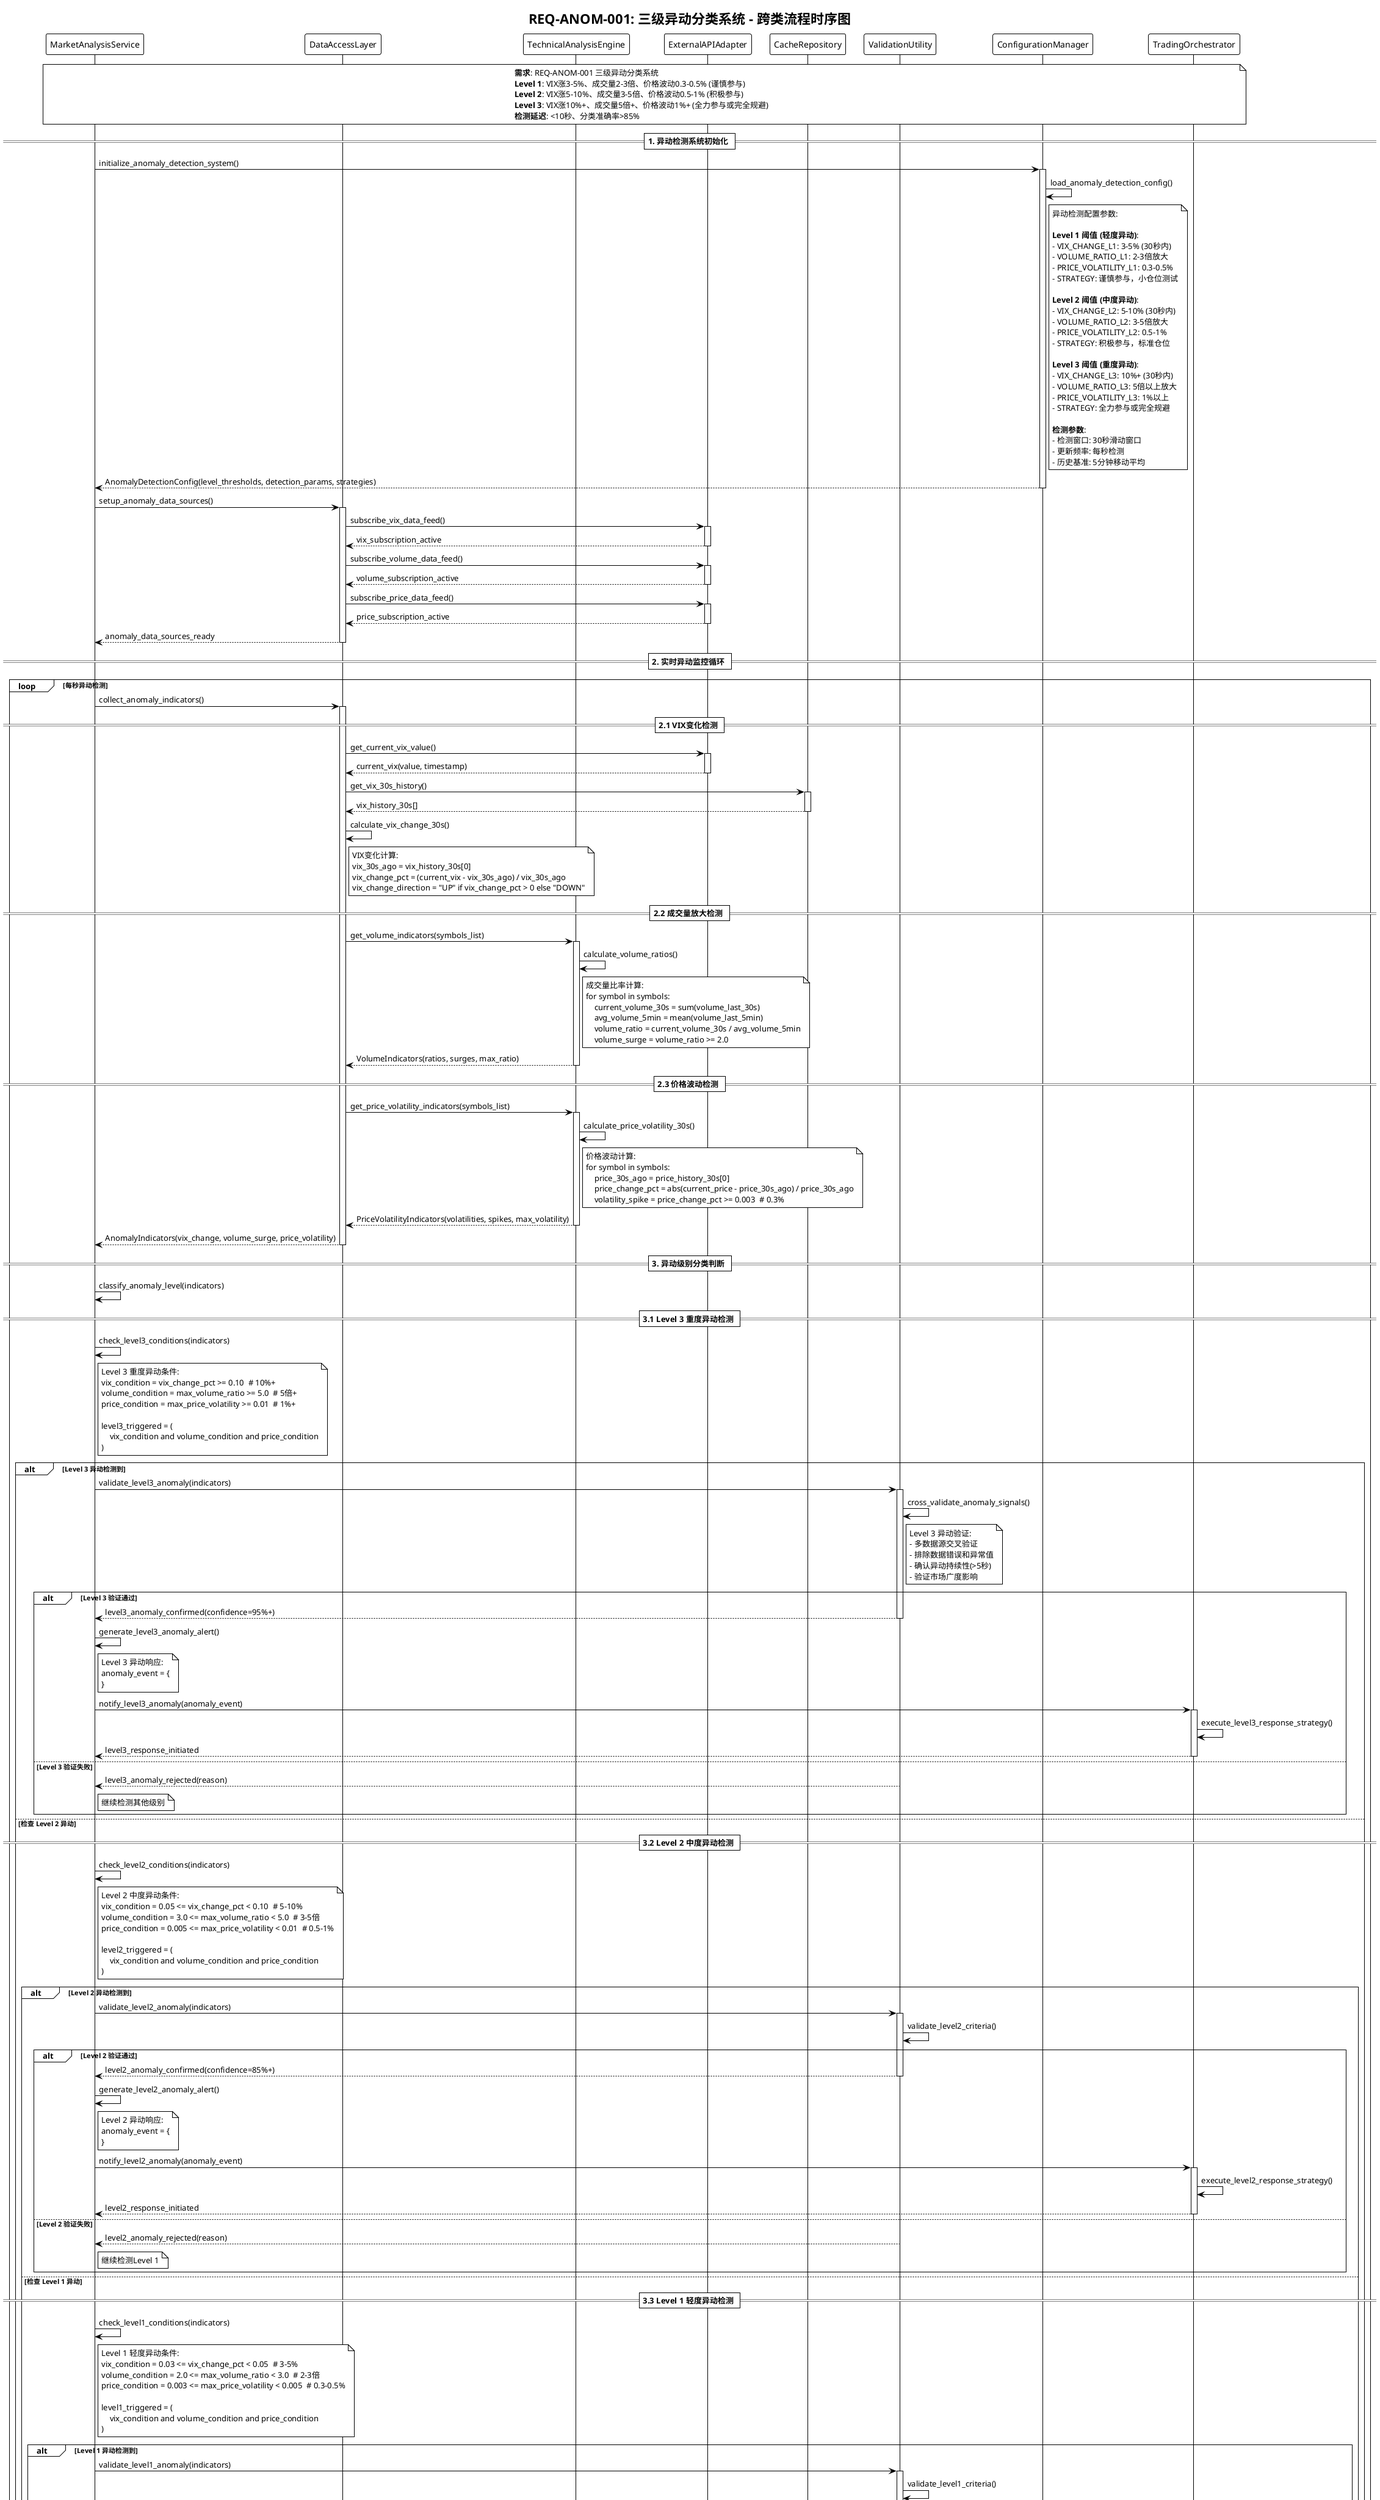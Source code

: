 @startuml REQ-ANOM-001 三级异动分类系统流程时序图
!theme plain

title REQ-ANOM-001: 三级异动分类系统 - 跨类流程时序图

participant "MarketAnalysisService" as MAS
participant "DataAccessLayer" as DAL
participant "TechnicalAnalysisEngine" as TAE
participant "ExternalAPIAdapter" as EAA
participant "CacheRepository" as CR
participant "ValidationUtility" as VU
participant "ConfigurationManager" as CM
participant "TradingOrchestrator" as TO

note over MAS, TO
  **需求**: REQ-ANOM-001 三级异动分类系统
  **Level 1**: VIX涨3-5%、成交量2-3倍、价格波动0.3-0.5% (谨慎参与)
  **Level 2**: VIX涨5-10%、成交量3-5倍、价格波动0.5-1% (积极参与)
  **Level 3**: VIX涨10%+、成交量5倍+、价格波动1%+ (全力参与或完全规避)
  **检测延迟**: <10秒、分类准确率>85%
end note

== 1. 异动检测系统初始化 ==

MAS -> CM: initialize_anomaly_detection_system()
activate CM

CM -> CM: load_anomaly_detection_config()
note right CM
  异动检测配置参数:
  
  **Level 1 阈值 (轻度异动)**:
  - VIX_CHANGE_L1: 3-5% (30秒内)
  - VOLUME_RATIO_L1: 2-3倍放大
  - PRICE_VOLATILITY_L1: 0.3-0.5%
  - STRATEGY: 谨慎参与，小仓位测试
  
  **Level 2 阈值 (中度异动)**:
  - VIX_CHANGE_L2: 5-10% (30秒内)
  - VOLUME_RATIO_L2: 3-5倍放大
  - PRICE_VOLATILITY_L2: 0.5-1%
  - STRATEGY: 积极参与，标准仓位
  
  **Level 3 阈值 (重度异动)**:
  - VIX_CHANGE_L3: 10%+ (30秒内)
  - VOLUME_RATIO_L3: 5倍以上放大
  - PRICE_VOLATILITY_L3: 1%以上
  - STRATEGY: 全力参与或完全规避
  
  **检测参数**:
  - 检测窗口: 30秒滑动窗口
  - 更新频率: 每秒检测
  - 历史基准: 5分钟移动平均
end note

CM --> MAS: AnomalyDetectionConfig(level_thresholds, detection_params, strategies)
deactivate CM

MAS -> DAL: setup_anomaly_data_sources()
activate DAL

DAL -> EAA: subscribe_vix_data_feed()
activate EAA
EAA --> DAL: vix_subscription_active
deactivate EAA

DAL -> EAA: subscribe_volume_data_feed()
activate EAA
EAA --> DAL: volume_subscription_active
deactivate EAA

DAL -> EAA: subscribe_price_data_feed()
activate EAA
EAA --> DAL: price_subscription_active
deactivate EAA

DAL --> MAS: anomaly_data_sources_ready
deactivate DAL

== 2. 实时异动监控循环 ==

loop 每秒异动检测
    MAS -> DAL: collect_anomaly_indicators()
    activate DAL
    
    == 2.1 VIX变化检测 ==
    
    DAL -> EAA: get_current_vix_value()
    activate EAA
    EAA --> DAL: current_vix(value, timestamp)
    deactivate EAA
    
    DAL -> CR: get_vix_30s_history()
    activate CR
    CR --> DAL: vix_history_30s[]
    deactivate CR
    
    DAL -> DAL: calculate_vix_change_30s()
    note right DAL
      VIX变化计算:
      vix_30s_ago = vix_history_30s[0]
      vix_change_pct = (current_vix - vix_30s_ago) / vix_30s_ago
      vix_change_direction = "UP" if vix_change_pct > 0 else "DOWN"
    end note
    
    == 2.2 成交量放大检测 ==
    
    DAL -> TAE: get_volume_indicators(symbols_list)
    activate TAE
    
    TAE -> TAE: calculate_volume_ratios()
    note right TAE
      成交量比率计算:
      for symbol in symbols:
          current_volume_30s = sum(volume_last_30s)
          avg_volume_5min = mean(volume_last_5min)
          volume_ratio = current_volume_30s / avg_volume_5min
          volume_surge = volume_ratio >= 2.0
    end note
    
    TAE --> DAL: VolumeIndicators(ratios, surges, max_ratio)
    deactivate TAE
    
    == 2.3 价格波动检测 ==
    
    DAL -> TAE: get_price_volatility_indicators(symbols_list)
    activate TAE
    
    TAE -> TAE: calculate_price_volatility_30s()
    note right TAE
      价格波动计算:
      for symbol in symbols:
          price_30s_ago = price_history_30s[0]
          price_change_pct = abs(current_price - price_30s_ago) / price_30s_ago
          volatility_spike = price_change_pct >= 0.003  # 0.3%
    end note
    
    TAE --> DAL: PriceVolatilityIndicators(volatilities, spikes, max_volatility)
    deactivate TAE
    
    DAL --> MAS: AnomalyIndicators(vix_change, volume_surge, price_volatility)
    deactivate DAL
    
    == 3. 异动级别分类判断 ==
    
    MAS -> MAS: classify_anomaly_level(indicators)
    
    == 3.1 Level 3 重度异动检测 ==
    
    MAS -> MAS: check_level3_conditions(indicators)
    note right MAS
      Level 3 重度异动条件:
      vix_condition = vix_change_pct >= 0.10  # 10%+
      volume_condition = max_volume_ratio >= 5.0  # 5倍+
      price_condition = max_price_volatility >= 0.01  # 1%+
      
      level3_triggered = (
          vix_condition and volume_condition and price_condition
      )
    end note
    
    alt Level 3 异动检测到
        MAS -> VU: validate_level3_anomaly(indicators)
        activate VU
        
        VU -> VU: cross_validate_anomaly_signals()
        note right VU
          Level 3 异动验证:
          - 多数据源交叉验证
          - 排除数据错误和异常值
          - 确认异动持续性(>5秒)
          - 验证市场广度影响
        end note
        
        alt Level 3 验证通过
            VU --> MAS: level3_anomaly_confirmed(confidence=95%+)
            deactivate VU
            
            MAS -> MAS: generate_level3_anomaly_alert()
            note right MAS
              Level 3 异动响应:
              anomaly_event = {
                  'level': 3,
                  'severity': 'CRITICAL',
                  'strategy': 'FULL_ENGAGEMENT_OR_COMPLETE_AVOIDANCE',
                  'vix_change': vix_change_pct,
                  'volume_max_ratio': max_volume_ratio,
                  'price_max_volatility': max_price_volatility,
                  'confidence': confidence_score,
                  'timestamp': current_timestamp
              }
            end note
            
            MAS -> TO: notify_level3_anomaly(anomaly_event)
            activate TO
            TO -> TO: execute_level3_response_strategy()
            TO --> MAS: level3_response_initiated
            deactivate TO
            
        else Level 3 验证失败
            VU --> MAS: level3_anomaly_rejected(reason)
            deactivate VU
            note right MAS: 继续检测其他级别
        end
        
    else 检查 Level 2 异动
        == 3.2 Level 2 中度异动检测 ==
        
        MAS -> MAS: check_level2_conditions(indicators)
        note right MAS
          Level 2 中度异动条件:
          vix_condition = 0.05 <= vix_change_pct < 0.10  # 5-10%
          volume_condition = 3.0 <= max_volume_ratio < 5.0  # 3-5倍
          price_condition = 0.005 <= max_price_volatility < 0.01  # 0.5-1%
          
          level2_triggered = (
              vix_condition and volume_condition and price_condition
          )
        end note
        
        alt Level 2 异动检测到
            MAS -> VU: validate_level2_anomaly(indicators)
            activate VU
            VU -> VU: validate_level2_criteria()
            
            alt Level 2 验证通过
                VU --> MAS: level2_anomaly_confirmed(confidence=85%+)
                deactivate VU
                
                MAS -> MAS: generate_level2_anomaly_alert()
                note right MAS
                  Level 2 异动响应:
                  anomaly_event = {
                      'level': 2,
                      'severity': 'HIGH',
                      'strategy': 'AGGRESSIVE_PARTICIPATION',
                      'recommended_position': 'STANDARD_SIZE',
                      'confidence': confidence_score
                  }
                end note
                
                MAS -> TO: notify_level2_anomaly(anomaly_event)
                activate TO
                TO -> TO: execute_level2_response_strategy()
                TO --> MAS: level2_response_initiated
                deactivate TO
                
            else Level 2 验证失败
                VU --> MAS: level2_anomaly_rejected(reason)
                deactivate VU
                note right MAS: 继续检测Level 1
            end
            
        else 检查 Level 1 异动
            == 3.3 Level 1 轻度异动检测 ==
            
            MAS -> MAS: check_level1_conditions(indicators)
            note right MAS
              Level 1 轻度异动条件:
              vix_condition = 0.03 <= vix_change_pct < 0.05  # 3-5%
              volume_condition = 2.0 <= max_volume_ratio < 3.0  # 2-3倍
              price_condition = 0.003 <= max_price_volatility < 0.005  # 0.3-0.5%
              
              level1_triggered = (
                  vix_condition and volume_condition and price_condition
              )
            end note
            
            alt Level 1 异动检测到
                MAS -> VU: validate_level1_anomaly(indicators)
                activate VU
                VU -> VU: validate_level1_criteria()
                
                alt Level 1 验证通过
                    VU --> MAS: level1_anomaly_confirmed(confidence=80%+)
                    deactivate VU
                    
                    MAS -> MAS: generate_level1_anomaly_alert()
                    note right MAS
                      Level 1 异动响应:
                      anomaly_event = {
                          'level': 1,
                          'severity': 'MEDIUM',
                          'strategy': 'CAUTIOUS_PARTICIPATION',
                          'recommended_position': 'SMALL_TEST_SIZE',
                          'confidence': confidence_score
                      }
                    end note
                    
                    MAS -> TO: notify_level1_anomaly(anomaly_event)
                    activate TO
                    TO -> TO: execute_level1_response_strategy()
                    TO --> MAS: level1_response_initiated
                    deactivate TO
                    
                else Level 1 验证失败
                    VU --> MAS: level1_anomaly_rejected(reason)
                    deactivate VU
                    note right MAS: 无异动，继续正常监控
                end
                
            else 无异动检测到
                MAS -> MAS: record_normal_market_conditions()
                note right MAS: 市场条件正常，继续监控
            end
        end
    end
    
    == 4. 异动事件记录和分析 ==
    
    alt 任何级别异动检测到
        MAS -> DAL: record_anomaly_event(anomaly_event)
        activate DAL
        
        DAL -> DAL: store_anomaly_details()
        note right DAL
          异动事件记录:
          - 异动级别和严重程度
          - 触发指标详细数值
          - 验证过程和置信度
          - 响应策略和执行结果
          - 市场环境背景信息
        end note
        
        DAL -> DAL: update_anomaly_statistics()
        DAL --> MAS: anomaly_event_recorded
        deactivate DAL
        
        MAS -> MAS: analyze_anomaly_patterns()
        note right MAS
          异动模式分析:
          - 异动频率统计
          - 异动类型分布
          - 预测模型优化
          - 检测准确率评估
        end note
    end
end

== 5. 异动检测性能监控 ==

MAS -> VU: monitor_detection_performance()
activate VU

VU -> VU: measure_detection_latency()
note right VU
  性能监控指标:
  detection_latency = alert_time - event_occurrence_time
  target_latency = 10_seconds
  
  classification_accuracy = correct_classifications / total_classifications
  target_accuracy = 0.85  # 85%
  
  false_positive_rate = false_positives / total_alerts
  false_negative_rate = missed_anomalies / total_actual_anomalies
end note

VU -> VU: assess_classification_accuracy()
VU -> VU: calculate_detection_statistics()

alt 性能达标
    VU --> MAS: performance_satisfactory(latency<10s, accuracy>85%)
else 性能不达标
    VU --> MAS: performance_issues_detected(bottlenecks, accuracy_gaps)
    
    MAS -> MAS: optimize_detection_algorithms()
    note right MAS
      检测优化措施:
      - 调整异动阈值参数
      - 优化数据处理pipeline
      - 改进验证算法
      - 增强交叉验证机制
    end note
end
deactivate VU

== 6. 异动配置动态调整 ==

MAS -> CM: update_anomaly_thresholds(performance_feedback)
activate CM

CM -> CM: analyze_threshold_effectiveness()
note right CM
  阈值优化分析:
  - 基于历史准确率调整
  - 市场环境适应性调整
  - 季节性和周期性考虑
  - 监管要求和风险承受度
end note

CM -> CM: recalibrate_detection_parameters()
CM --> MAS: updated_anomaly_config(new_thresholds)
deactivate CM

MAS -> MAS: apply_updated_configuration()

note over MAS, TO
  **验收标准**:
  ✓ 异动检测延迟<10秒
  ✓ 异动分类准确率>85%
  ✓ 支持异动阈值配置
  ✓ 异动事件完整记录和分析
end note

@enduml
